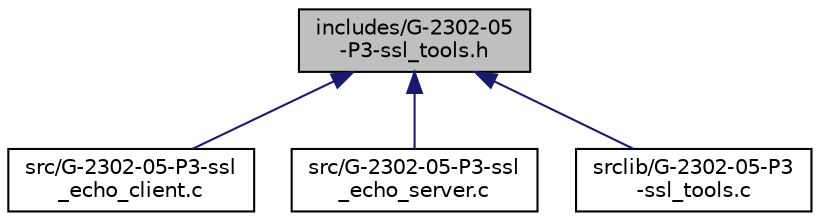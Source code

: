 digraph "includes/G-2302-05-P3-ssl_tools.h"
{
  edge [fontname="Helvetica",fontsize="10",labelfontname="Helvetica",labelfontsize="10"];
  node [fontname="Helvetica",fontsize="10",shape=record];
  Node1 [label="includes/G-2302-05\l-P3-ssl_tools.h",height=0.2,width=0.4,color="black", fillcolor="grey75", style="filled" fontcolor="black"];
  Node1 -> Node2 [dir="back",color="midnightblue",fontsize="10",style="solid",fontname="Helvetica"];
  Node2 [label="src/G-2302-05-P3-ssl\l_echo_client.c",height=0.2,width=0.4,color="black", fillcolor="white", style="filled",URL="$G-2302-05-P3-ssl__echo__client_8c.html",tooltip="Cliente echo SSL. "];
  Node1 -> Node3 [dir="back",color="midnightblue",fontsize="10",style="solid",fontname="Helvetica"];
  Node3 [label="src/G-2302-05-P3-ssl\l_echo_server.c",height=0.2,width=0.4,color="black", fillcolor="white", style="filled",URL="$G-2302-05-P3-ssl__echo__server_8c.html",tooltip="Servidor echo SSL. "];
  Node1 -> Node4 [dir="back",color="midnightblue",fontsize="10",style="solid",fontname="Helvetica"];
  Node4 [label="srclib/G-2302-05-P3\l-ssl_tools.c",height=0.2,width=0.4,color="black", fillcolor="white", style="filled",URL="$G-2302-05-P3-ssl__tools_8c.html",tooltip="Librería de manejo de la capa SSL. "];
}

